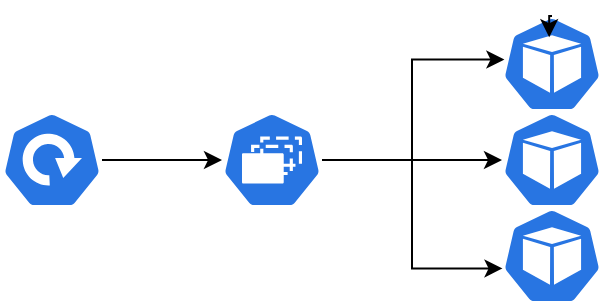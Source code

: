 <mxfile version="14.4.8" type="github"><diagram id="9oahtfyXMgOz5F7ZNVji" name="Page-1"><mxGraphModel dx="980" dy="610" grid="1" gridSize="10" guides="1" tooltips="1" connect="1" arrows="1" fold="1" page="1" pageScale="1" pageWidth="827" pageHeight="1169" math="0" shadow="0"><root><mxCell id="0"/><mxCell id="1" parent="0"/><mxCell id="y9AP29dsxKSQR9Ar2ryx-1" value="" style="html=1;dashed=0;whitespace=wrap;fillColor=#2875E2;strokeColor=#ffffff;points=[[0.005,0.63,0],[0.1,0.2,0],[0.9,0.2,0],[0.5,0,0],[0.995,0.63,0],[0.72,0.99,0],[0.5,1,0],[0.28,0.99,0]];shape=mxgraph.kubernetes.icon;prIcon=pod" vertex="1" parent="1"><mxGeometry x="470" y="278" width="50" height="48" as="geometry"/></mxCell><mxCell id="y9AP29dsxKSQR9Ar2ryx-4" value="" style="edgeStyle=orthogonalEdgeStyle;rounded=0;orthogonalLoop=1;jettySize=auto;html=1;" edge="1" parent="1" source="y9AP29dsxKSQR9Ar2ryx-2" target="y9AP29dsxKSQR9Ar2ryx-3"><mxGeometry relative="1" as="geometry"/></mxCell><mxCell id="y9AP29dsxKSQR9Ar2ryx-2" value="" style="html=1;dashed=0;whitespace=wrap;fillColor=#2875E2;strokeColor=#ffffff;points=[[0.005,0.63,0],[0.1,0.2,0],[0.9,0.2,0],[0.5,0,0],[0.995,0.63,0],[0.72,0.99,0],[0.5,1,0],[0.28,0.99,0]];shape=mxgraph.kubernetes.icon;prIcon=deploy" vertex="1" parent="1"><mxGeometry x="220" y="230" width="50" height="48" as="geometry"/></mxCell><mxCell id="y9AP29dsxKSQR9Ar2ryx-9" value="" style="edgeStyle=orthogonalEdgeStyle;rounded=0;orthogonalLoop=1;jettySize=auto;html=1;" edge="1" parent="1" source="y9AP29dsxKSQR9Ar2ryx-3" target="y9AP29dsxKSQR9Ar2ryx-6"><mxGeometry relative="1" as="geometry"/></mxCell><mxCell id="y9AP29dsxKSQR9Ar2ryx-11" value="" style="edgeStyle=orthogonalEdgeStyle;rounded=0;orthogonalLoop=1;jettySize=auto;html=1;entryX=0.005;entryY=0.63;entryDx=0;entryDy=0;entryPerimeter=0;" edge="1" parent="1" source="y9AP29dsxKSQR9Ar2ryx-3" target="y9AP29dsxKSQR9Ar2ryx-1"><mxGeometry relative="1" as="geometry"><mxPoint x="355" y="362" as="targetPoint"/></mxGeometry></mxCell><mxCell id="y9AP29dsxKSQR9Ar2ryx-14" value="" style="edgeStyle=orthogonalEdgeStyle;rounded=0;orthogonalLoop=1;jettySize=auto;html=1;entryX=0.024;entryY=0.454;entryDx=0;entryDy=0;entryPerimeter=0;" edge="1" parent="1" source="y9AP29dsxKSQR9Ar2ryx-3" target="y9AP29dsxKSQR9Ar2ryx-5"><mxGeometry relative="1" as="geometry"><mxPoint x="355" y="150" as="targetPoint"/></mxGeometry></mxCell><mxCell id="y9AP29dsxKSQR9Ar2ryx-3" value="" style="html=1;dashed=0;whitespace=wrap;fillColor=#2875E2;strokeColor=#ffffff;points=[[0.005,0.63,0],[0.1,0.2,0],[0.9,0.2,0],[0.5,0,0],[0.995,0.63,0],[0.72,0.99,0],[0.5,1,0],[0.28,0.99,0]];shape=mxgraph.kubernetes.icon;prIcon=rs" vertex="1" parent="1"><mxGeometry x="330" y="230" width="50" height="48" as="geometry"/></mxCell><mxCell id="y9AP29dsxKSQR9Ar2ryx-5" value="" style="html=1;dashed=0;whitespace=wrap;fillColor=#2875E2;strokeColor=#ffffff;points=[[0.005,0.63,0],[0.1,0.2,0],[0.9,0.2,0],[0.5,0,0],[0.995,0.63,0],[0.72,0.99,0],[0.5,1,0],[0.28,0.99,0]];shape=mxgraph.kubernetes.icon;prIcon=pod" vertex="1" parent="1"><mxGeometry x="470" y="182" width="50" height="48" as="geometry"/></mxCell><mxCell id="y9AP29dsxKSQR9Ar2ryx-6" value="" style="html=1;dashed=0;whitespace=wrap;fillColor=#2875E2;strokeColor=#ffffff;points=[[0.005,0.63,0],[0.1,0.2,0],[0.9,0.2,0],[0.5,0,0],[0.995,0.63,0],[0.72,0.99,0],[0.5,1,0],[0.28,0.99,0]];shape=mxgraph.kubernetes.icon;prIcon=pod" vertex="1" parent="1"><mxGeometry x="470" y="230" width="50" height="48" as="geometry"/></mxCell><mxCell id="y9AP29dsxKSQR9Ar2ryx-7" style="edgeStyle=orthogonalEdgeStyle;rounded=0;orthogonalLoop=1;jettySize=auto;html=1;exitX=0.5;exitY=0;exitDx=0;exitDy=0;exitPerimeter=0;entryX=0.472;entryY=0.221;entryDx=0;entryDy=0;entryPerimeter=0;" edge="1" parent="1" source="y9AP29dsxKSQR9Ar2ryx-5" target="y9AP29dsxKSQR9Ar2ryx-5"><mxGeometry relative="1" as="geometry"/></mxCell></root></mxGraphModel></diagram></mxfile>